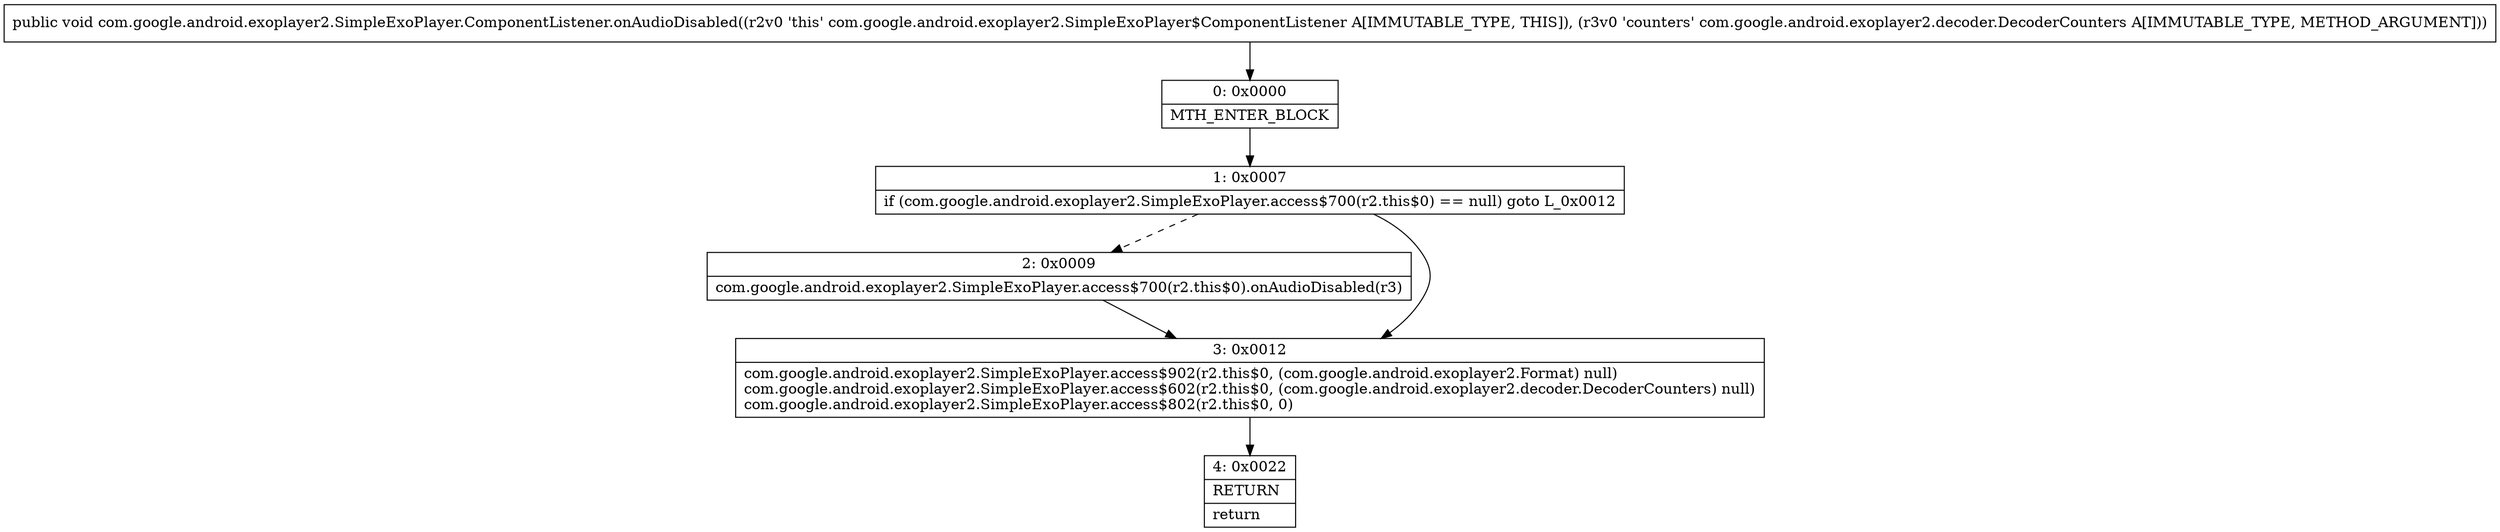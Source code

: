 digraph "CFG forcom.google.android.exoplayer2.SimpleExoPlayer.ComponentListener.onAudioDisabled(Lcom\/google\/android\/exoplayer2\/decoder\/DecoderCounters;)V" {
Node_0 [shape=record,label="{0\:\ 0x0000|MTH_ENTER_BLOCK\l}"];
Node_1 [shape=record,label="{1\:\ 0x0007|if (com.google.android.exoplayer2.SimpleExoPlayer.access$700(r2.this$0) == null) goto L_0x0012\l}"];
Node_2 [shape=record,label="{2\:\ 0x0009|com.google.android.exoplayer2.SimpleExoPlayer.access$700(r2.this$0).onAudioDisabled(r3)\l}"];
Node_3 [shape=record,label="{3\:\ 0x0012|com.google.android.exoplayer2.SimpleExoPlayer.access$902(r2.this$0, (com.google.android.exoplayer2.Format) null)\lcom.google.android.exoplayer2.SimpleExoPlayer.access$602(r2.this$0, (com.google.android.exoplayer2.decoder.DecoderCounters) null)\lcom.google.android.exoplayer2.SimpleExoPlayer.access$802(r2.this$0, 0)\l}"];
Node_4 [shape=record,label="{4\:\ 0x0022|RETURN\l|return\l}"];
MethodNode[shape=record,label="{public void com.google.android.exoplayer2.SimpleExoPlayer.ComponentListener.onAudioDisabled((r2v0 'this' com.google.android.exoplayer2.SimpleExoPlayer$ComponentListener A[IMMUTABLE_TYPE, THIS]), (r3v0 'counters' com.google.android.exoplayer2.decoder.DecoderCounters A[IMMUTABLE_TYPE, METHOD_ARGUMENT])) }"];
MethodNode -> Node_0;
Node_0 -> Node_1;
Node_1 -> Node_2[style=dashed];
Node_1 -> Node_3;
Node_2 -> Node_3;
Node_3 -> Node_4;
}

